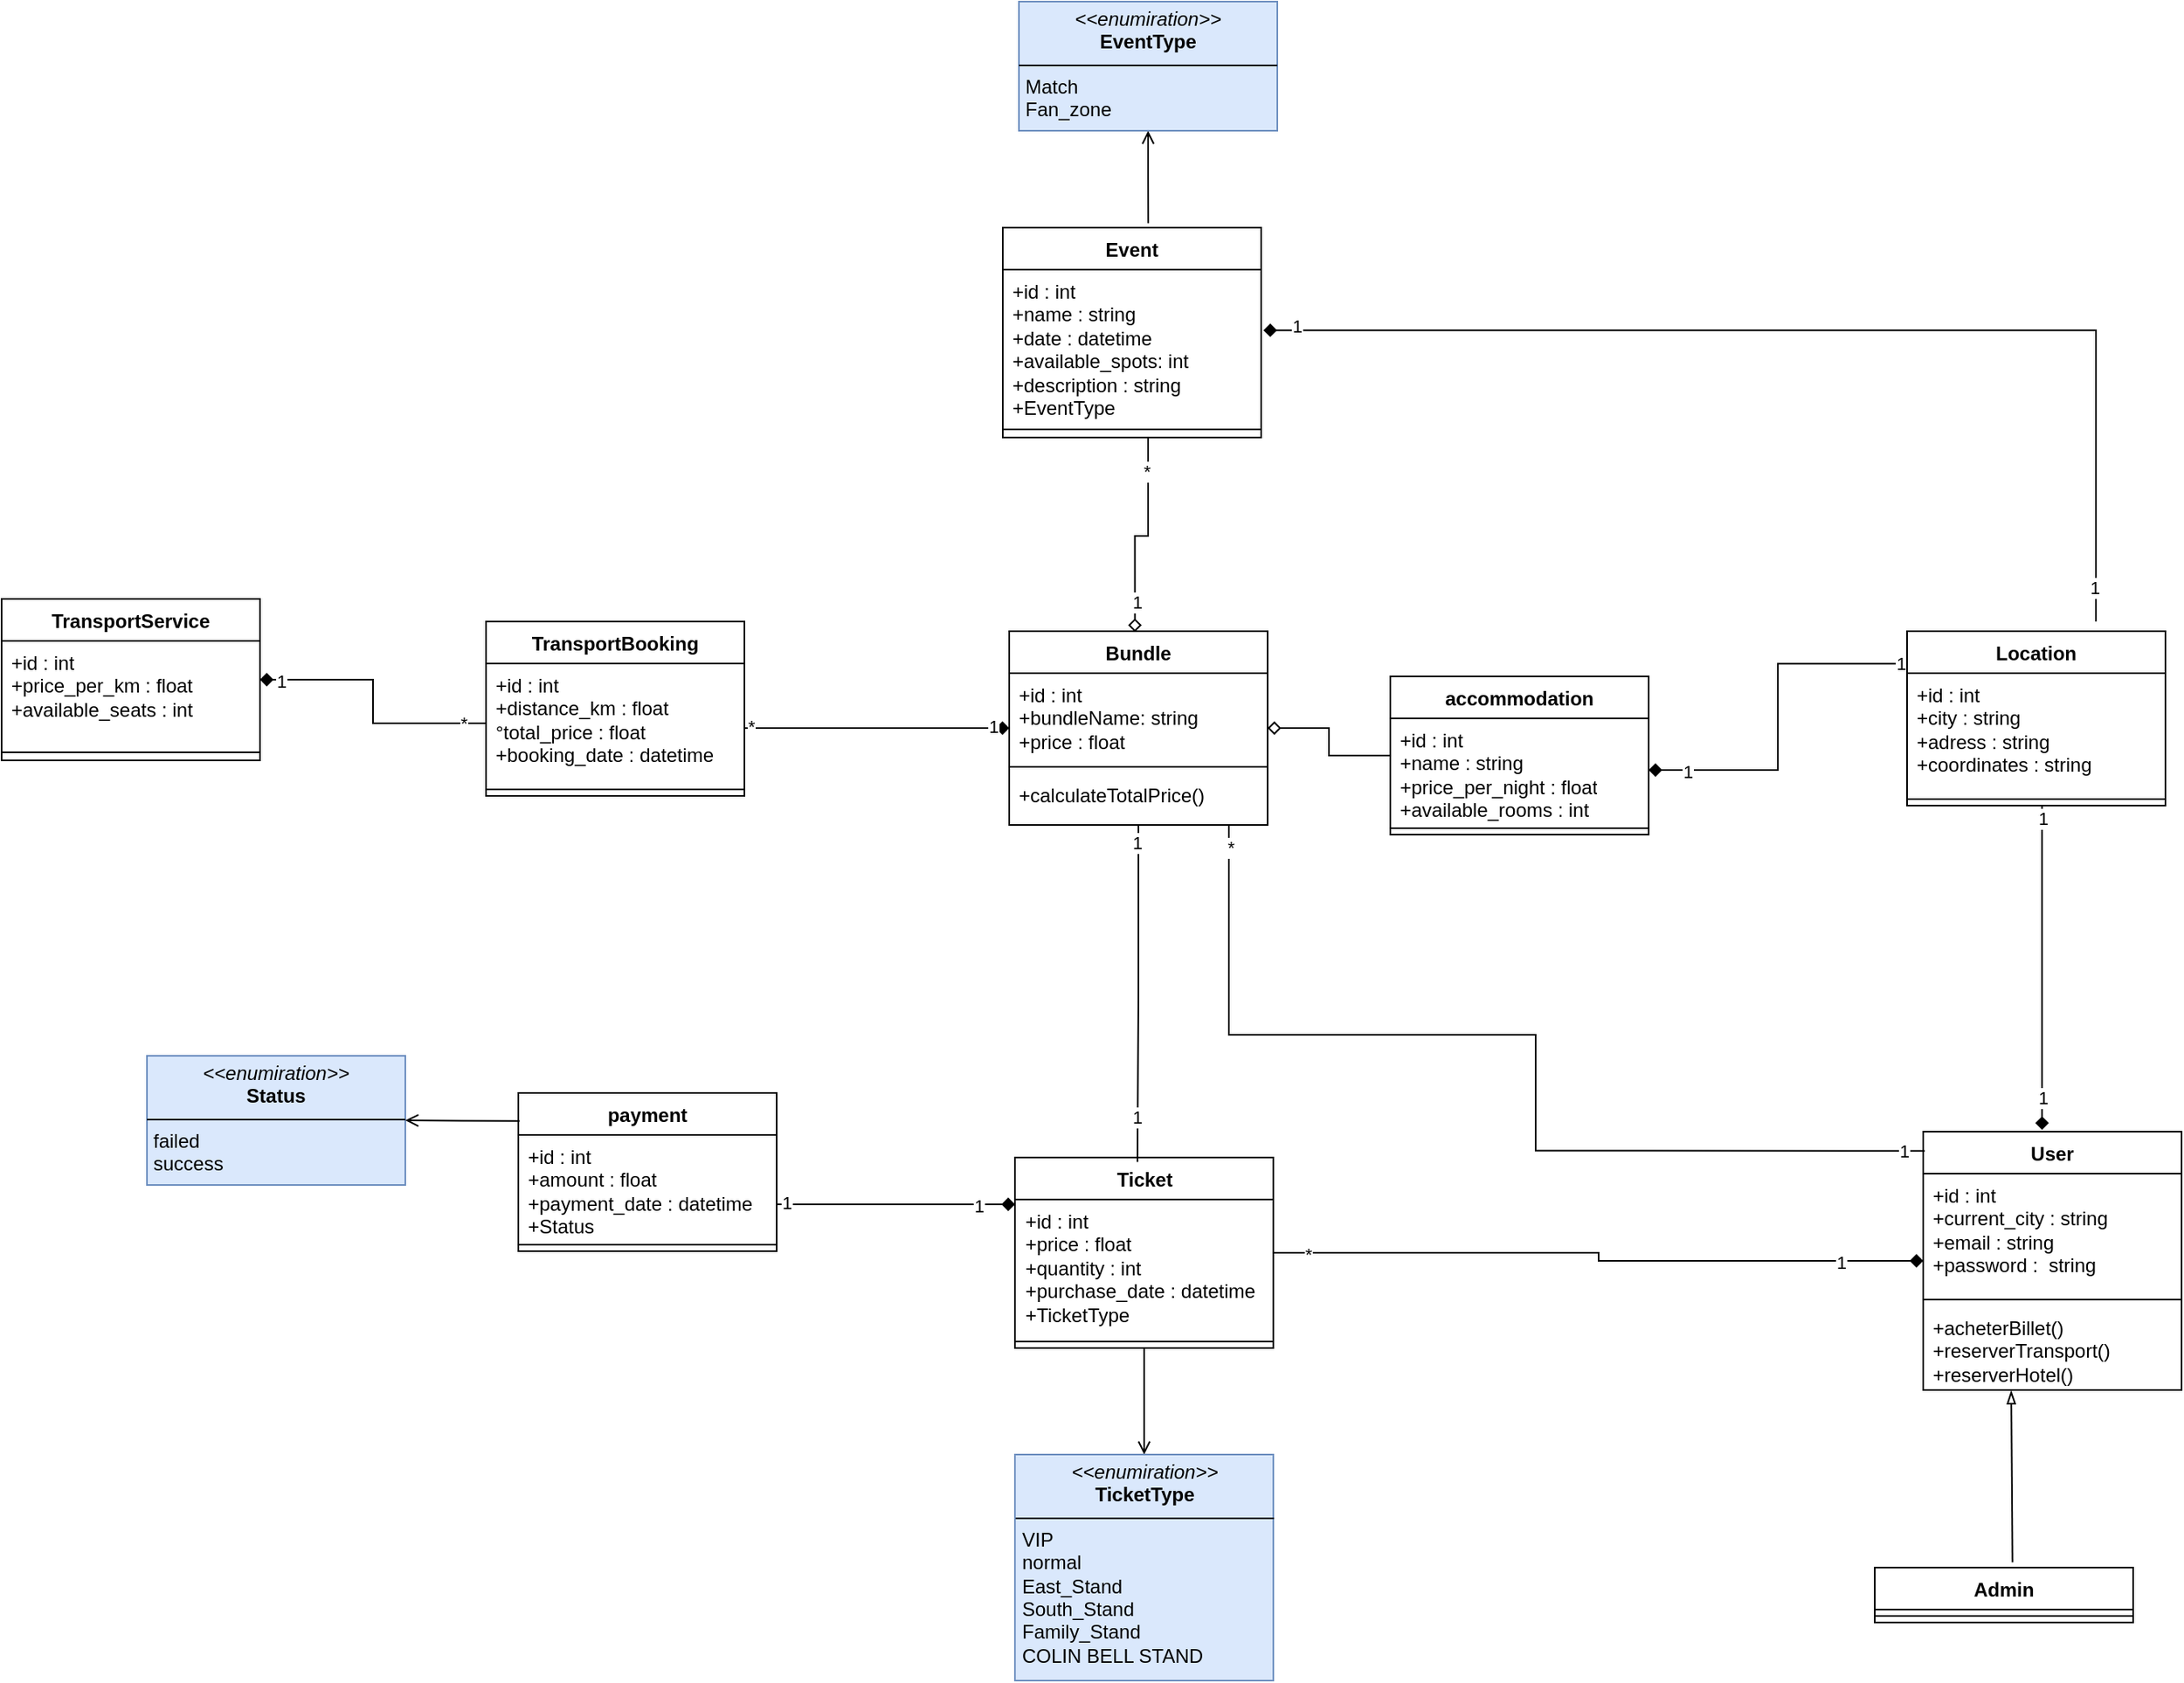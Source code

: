 <mxfile version="26.0.16">
  <diagram name="Page-1" id="rlkSsRbUUkbzEL-QRRmP">
    <mxGraphModel dx="4327" dy="3239" grid="1" gridSize="10" guides="1" tooltips="1" connect="1" arrows="1" fold="1" page="1" pageScale="1" pageWidth="827" pageHeight="1169" math="0" shadow="0">
      <root>
        <mxCell id="0" />
        <mxCell id="1" parent="0" />
        <mxCell id="9Kl-syhH3wKFjasn3Y0G-1" value="Admin" style="swimlane;fontStyle=1;align=center;verticalAlign=top;childLayout=stackLayout;horizontal=1;startSize=26;horizontalStack=0;resizeParent=1;resizeParentMax=0;resizeLast=0;collapsible=1;marginBottom=0;whiteSpace=wrap;html=1;" vertex="1" parent="1">
          <mxGeometry x="747" y="30" width="160" height="34" as="geometry" />
        </mxCell>
        <mxCell id="9Kl-syhH3wKFjasn3Y0G-3" value="" style="line;strokeWidth=1;fillColor=none;align=left;verticalAlign=middle;spacingTop=-1;spacingLeft=3;spacingRight=3;rotatable=0;labelPosition=right;points=[];portConstraint=eastwest;strokeColor=inherit;" vertex="1" parent="9Kl-syhH3wKFjasn3Y0G-1">
          <mxGeometry y="26" width="160" height="8" as="geometry" />
        </mxCell>
        <mxCell id="9Kl-syhH3wKFjasn3Y0G-9" value="User" style="swimlane;fontStyle=1;align=center;verticalAlign=top;childLayout=stackLayout;horizontal=1;startSize=26;horizontalStack=0;resizeParent=1;resizeParentMax=0;resizeLast=0;collapsible=1;marginBottom=0;whiteSpace=wrap;html=1;" vertex="1" parent="1">
          <mxGeometry x="777" y="-240" width="160" height="160" as="geometry" />
        </mxCell>
        <mxCell id="9Kl-syhH3wKFjasn3Y0G-10" value="+id : int&lt;br&gt;+current_city : string&lt;br&gt;+email : string&amp;nbsp;&lt;br&gt;+password :&amp;nbsp; string&amp;nbsp;" style="text;strokeColor=none;fillColor=none;align=left;verticalAlign=top;spacingLeft=4;spacingRight=4;overflow=hidden;rotatable=0;points=[[0,0.5],[1,0.5]];portConstraint=eastwest;whiteSpace=wrap;html=1;" vertex="1" parent="9Kl-syhH3wKFjasn3Y0G-9">
          <mxGeometry y="26" width="160" height="74" as="geometry" />
        </mxCell>
        <mxCell id="9Kl-syhH3wKFjasn3Y0G-11" value="" style="line;strokeWidth=1;fillColor=none;align=left;verticalAlign=middle;spacingTop=-1;spacingLeft=3;spacingRight=3;rotatable=0;labelPosition=right;points=[];portConstraint=eastwest;strokeColor=inherit;" vertex="1" parent="9Kl-syhH3wKFjasn3Y0G-9">
          <mxGeometry y="100" width="160" height="8" as="geometry" />
        </mxCell>
        <mxCell id="9Kl-syhH3wKFjasn3Y0G-12" value="+acheterBillet()&lt;br&gt;+reserverTransport()&lt;div&gt;+reserverHotel()&lt;/div&gt;" style="text;strokeColor=none;fillColor=none;align=left;verticalAlign=top;spacingLeft=4;spacingRight=4;overflow=hidden;rotatable=0;points=[[0,0.5],[1,0.5]];portConstraint=eastwest;whiteSpace=wrap;html=1;" vertex="1" parent="9Kl-syhH3wKFjasn3Y0G-9">
          <mxGeometry y="108" width="160" height="52" as="geometry" />
        </mxCell>
        <mxCell id="9Kl-syhH3wKFjasn3Y0G-41" style="edgeStyle=orthogonalEdgeStyle;rounded=0;orthogonalLoop=1;jettySize=auto;html=1;endArrow=diamond;endFill=1;" edge="1" parent="1" source="9Kl-syhH3wKFjasn3Y0G-13" target="9Kl-syhH3wKFjasn3Y0G-108">
          <mxGeometry relative="1" as="geometry">
            <Array as="points">
              <mxPoint x="77" y="-490" />
            </Array>
          </mxGeometry>
        </mxCell>
        <mxCell id="9Kl-syhH3wKFjasn3Y0G-102" value="*" style="edgeLabel;html=1;align=center;verticalAlign=middle;resizable=0;points=[];" vertex="1" connectable="0" parent="9Kl-syhH3wKFjasn3Y0G-41">
          <mxGeometry x="-0.953" y="1" relative="1" as="geometry">
            <mxPoint as="offset" />
          </mxGeometry>
        </mxCell>
        <mxCell id="9Kl-syhH3wKFjasn3Y0G-103" value="1" style="edgeLabel;html=1;align=center;verticalAlign=middle;resizable=0;points=[];" vertex="1" connectable="0" parent="9Kl-syhH3wKFjasn3Y0G-41">
          <mxGeometry x="0.878" y="1" relative="1" as="geometry">
            <mxPoint as="offset" />
          </mxGeometry>
        </mxCell>
        <mxCell id="9Kl-syhH3wKFjasn3Y0G-13" value="TransportBooking" style="swimlane;fontStyle=1;align=center;verticalAlign=top;childLayout=stackLayout;horizontal=1;startSize=26;horizontalStack=0;resizeParent=1;resizeParentMax=0;resizeLast=0;collapsible=1;marginBottom=0;whiteSpace=wrap;html=1;" vertex="1" parent="1">
          <mxGeometry x="-113" y="-556" width="160" height="108" as="geometry" />
        </mxCell>
        <mxCell id="9Kl-syhH3wKFjasn3Y0G-14" value="+id : int&lt;br&gt;+distance_km : float&lt;div&gt;°total_price : float&lt;/div&gt;&lt;div&gt;+booking_date : datetime&amp;nbsp;&lt;/div&gt;" style="text;strokeColor=none;fillColor=none;align=left;verticalAlign=top;spacingLeft=4;spacingRight=4;overflow=hidden;rotatable=0;points=[[0,0.5],[1,0.5]];portConstraint=eastwest;whiteSpace=wrap;html=1;" vertex="1" parent="9Kl-syhH3wKFjasn3Y0G-13">
          <mxGeometry y="26" width="160" height="74" as="geometry" />
        </mxCell>
        <mxCell id="9Kl-syhH3wKFjasn3Y0G-15" value="" style="line;strokeWidth=1;fillColor=none;align=left;verticalAlign=middle;spacingTop=-1;spacingLeft=3;spacingRight=3;rotatable=0;labelPosition=right;points=[];portConstraint=eastwest;strokeColor=inherit;" vertex="1" parent="9Kl-syhH3wKFjasn3Y0G-13">
          <mxGeometry y="100" width="160" height="8" as="geometry" />
        </mxCell>
        <mxCell id="9Kl-syhH3wKFjasn3Y0G-17" value="TransportService" style="swimlane;fontStyle=1;align=center;verticalAlign=top;childLayout=stackLayout;horizontal=1;startSize=26;horizontalStack=0;resizeParent=1;resizeParentMax=0;resizeLast=0;collapsible=1;marginBottom=0;whiteSpace=wrap;html=1;" vertex="1" parent="1">
          <mxGeometry x="-413" y="-570" width="160" height="100" as="geometry" />
        </mxCell>
        <mxCell id="9Kl-syhH3wKFjasn3Y0G-18" value="+id : int&lt;br&gt;+price_per_km : float&lt;div&gt;+available_seats : int&amp;nbsp;&lt;/div&gt;" style="text;strokeColor=none;fillColor=none;align=left;verticalAlign=top;spacingLeft=4;spacingRight=4;overflow=hidden;rotatable=0;points=[[0,0.5],[1,0.5]];portConstraint=eastwest;whiteSpace=wrap;html=1;" vertex="1" parent="9Kl-syhH3wKFjasn3Y0G-17">
          <mxGeometry y="26" width="160" height="64" as="geometry" />
        </mxCell>
        <mxCell id="9Kl-syhH3wKFjasn3Y0G-19" value="" style="line;strokeWidth=1;fillColor=none;align=left;verticalAlign=middle;spacingTop=-1;spacingLeft=3;spacingRight=3;rotatable=0;labelPosition=right;points=[];portConstraint=eastwest;strokeColor=inherit;" vertex="1" parent="9Kl-syhH3wKFjasn3Y0G-17">
          <mxGeometry y="90" width="160" height="10" as="geometry" />
        </mxCell>
        <mxCell id="9Kl-syhH3wKFjasn3Y0G-21" value="Event" style="swimlane;fontStyle=1;align=center;verticalAlign=top;childLayout=stackLayout;horizontal=1;startSize=26;horizontalStack=0;resizeParent=1;resizeParentMax=0;resizeLast=0;collapsible=1;marginBottom=0;whiteSpace=wrap;html=1;" vertex="1" parent="1">
          <mxGeometry x="207" y="-800" width="160" height="130" as="geometry" />
        </mxCell>
        <mxCell id="9Kl-syhH3wKFjasn3Y0G-22" value="+id : int&lt;br&gt;+name : string&lt;br&gt;+date : datetime&amp;nbsp;&lt;br&gt;+available_spots:&amp;nbsp;int&lt;br&gt;+description : string&amp;nbsp;&lt;div&gt;+EventType&lt;/div&gt;" style="text;strokeColor=none;fillColor=none;align=left;verticalAlign=top;spacingLeft=4;spacingRight=4;overflow=hidden;rotatable=0;points=[[0,0.5],[1,0.5]];portConstraint=eastwest;whiteSpace=wrap;html=1;" vertex="1" parent="9Kl-syhH3wKFjasn3Y0G-21">
          <mxGeometry y="26" width="160" height="94" as="geometry" />
        </mxCell>
        <mxCell id="9Kl-syhH3wKFjasn3Y0G-23" value="" style="line;strokeWidth=1;fillColor=none;align=left;verticalAlign=middle;spacingTop=-1;spacingLeft=3;spacingRight=3;rotatable=0;labelPosition=right;points=[];portConstraint=eastwest;strokeColor=inherit;" vertex="1" parent="9Kl-syhH3wKFjasn3Y0G-21">
          <mxGeometry y="120" width="160" height="10" as="geometry" />
        </mxCell>
        <mxCell id="9Kl-syhH3wKFjasn3Y0G-91" style="edgeStyle=orthogonalEdgeStyle;rounded=0;orthogonalLoop=1;jettySize=auto;html=1;exitX=0.5;exitY=1;exitDx=0;exitDy=0;entryX=0.5;entryY=0;entryDx=0;entryDy=0;endArrow=open;endFill=0;" edge="1" parent="1" source="9Kl-syhH3wKFjasn3Y0G-25" target="9Kl-syhH3wKFjasn3Y0G-90">
          <mxGeometry relative="1" as="geometry" />
        </mxCell>
        <mxCell id="9Kl-syhH3wKFjasn3Y0G-25" value="Ticket" style="swimlane;fontStyle=1;align=center;verticalAlign=top;childLayout=stackLayout;horizontal=1;startSize=26;horizontalStack=0;resizeParent=1;resizeParentMax=0;resizeLast=0;collapsible=1;marginBottom=0;whiteSpace=wrap;html=1;" vertex="1" parent="1">
          <mxGeometry x="214.56" y="-224" width="160" height="118" as="geometry" />
        </mxCell>
        <mxCell id="9Kl-syhH3wKFjasn3Y0G-26" value="+id : int&lt;br&gt;+price : float&lt;div&gt;+quantity : int&lt;/div&gt;&lt;div&gt;+purchase_date : datetime&amp;nbsp;&lt;/div&gt;&lt;div&gt;+TicketType&lt;/div&gt;" style="text;strokeColor=none;fillColor=none;align=left;verticalAlign=top;spacingLeft=4;spacingRight=4;overflow=hidden;rotatable=0;points=[[0,0.5],[1,0.5]];portConstraint=eastwest;whiteSpace=wrap;html=1;" vertex="1" parent="9Kl-syhH3wKFjasn3Y0G-25">
          <mxGeometry y="26" width="160" height="84" as="geometry" />
        </mxCell>
        <mxCell id="9Kl-syhH3wKFjasn3Y0G-27" value="" style="line;strokeWidth=1;fillColor=none;align=left;verticalAlign=middle;spacingTop=-1;spacingLeft=3;spacingRight=3;rotatable=0;labelPosition=right;points=[];portConstraint=eastwest;strokeColor=inherit;" vertex="1" parent="9Kl-syhH3wKFjasn3Y0G-25">
          <mxGeometry y="110" width="160" height="8" as="geometry" />
        </mxCell>
        <mxCell id="9Kl-syhH3wKFjasn3Y0G-53" style="edgeStyle=orthogonalEdgeStyle;rounded=0;orthogonalLoop=1;jettySize=auto;html=1;endArrow=diamond;endFill=1;elbow=vertical;exitX=-0.015;exitY=0.186;exitDx=0;exitDy=0;exitPerimeter=0;" edge="1" parent="1" source="9Kl-syhH3wKFjasn3Y0G-29" target="9Kl-syhH3wKFjasn3Y0G-37">
          <mxGeometry relative="1" as="geometry">
            <mxPoint x="492.36" y="-362" as="sourcePoint" />
            <mxPoint x="117" y="-234" as="targetPoint" />
          </mxGeometry>
        </mxCell>
        <mxCell id="9Kl-syhH3wKFjasn3Y0G-101" value="1" style="edgeLabel;html=1;align=center;verticalAlign=middle;resizable=0;points=[];" vertex="1" connectable="0" parent="9Kl-syhH3wKFjasn3Y0G-53">
          <mxGeometry x="-0.98" relative="1" as="geometry">
            <mxPoint as="offset" />
          </mxGeometry>
        </mxCell>
        <mxCell id="9Kl-syhH3wKFjasn3Y0G-134" value="1" style="edgeLabel;html=1;align=center;verticalAlign=middle;resizable=0;points=[];" vertex="1" connectable="0" parent="9Kl-syhH3wKFjasn3Y0G-53">
          <mxGeometry x="0.787" y="1" relative="1" as="geometry">
            <mxPoint as="offset" />
          </mxGeometry>
        </mxCell>
        <mxCell id="9Kl-syhH3wKFjasn3Y0G-29" value="Location" style="swimlane;fontStyle=1;align=center;verticalAlign=top;childLayout=stackLayout;horizontal=1;startSize=26;horizontalStack=0;resizeParent=1;resizeParentMax=0;resizeLast=0;collapsible=1;marginBottom=0;whiteSpace=wrap;html=1;" vertex="1" parent="1">
          <mxGeometry x="767" y="-550" width="160" height="108" as="geometry" />
        </mxCell>
        <mxCell id="9Kl-syhH3wKFjasn3Y0G-30" value="+id : int&lt;br&gt;&lt;div&gt;+city : string&lt;/div&gt;&lt;div&gt;+adress : string&lt;/div&gt;&lt;div&gt;+coordinates : string&amp;nbsp;&lt;/div&gt;" style="text;strokeColor=none;fillColor=none;align=left;verticalAlign=top;spacingLeft=4;spacingRight=4;overflow=hidden;rotatable=0;points=[[0,0.5],[1,0.5]];portConstraint=eastwest;whiteSpace=wrap;html=1;" vertex="1" parent="9Kl-syhH3wKFjasn3Y0G-29">
          <mxGeometry y="26" width="160" height="74" as="geometry" />
        </mxCell>
        <mxCell id="9Kl-syhH3wKFjasn3Y0G-31" value="" style="line;strokeWidth=1;fillColor=none;align=left;verticalAlign=middle;spacingTop=-1;spacingLeft=3;spacingRight=3;rotatable=0;labelPosition=right;points=[];portConstraint=eastwest;strokeColor=inherit;" vertex="1" parent="9Kl-syhH3wKFjasn3Y0G-29">
          <mxGeometry y="100" width="160" height="8" as="geometry" />
        </mxCell>
        <mxCell id="9Kl-syhH3wKFjasn3Y0G-32" value="payment" style="swimlane;fontStyle=1;align=center;verticalAlign=top;childLayout=stackLayout;horizontal=1;startSize=26;horizontalStack=0;resizeParent=1;resizeParentMax=0;resizeLast=0;collapsible=1;marginBottom=0;whiteSpace=wrap;html=1;" vertex="1" parent="1">
          <mxGeometry x="-93.0" y="-264" width="160" height="98" as="geometry" />
        </mxCell>
        <mxCell id="9Kl-syhH3wKFjasn3Y0G-33" value="+id : int&lt;br&gt;+amount : float&lt;div&gt;+payment_date : datetime&lt;/div&gt;&lt;div&gt;+Status&amp;nbsp;&lt;/div&gt;" style="text;strokeColor=none;fillColor=none;align=left;verticalAlign=top;spacingLeft=4;spacingRight=4;overflow=hidden;rotatable=0;points=[[0,0.5],[1,0.5]];portConstraint=eastwest;whiteSpace=wrap;html=1;" vertex="1" parent="9Kl-syhH3wKFjasn3Y0G-32">
          <mxGeometry y="26" width="160" height="64" as="geometry" />
        </mxCell>
        <mxCell id="9Kl-syhH3wKFjasn3Y0G-34" value="" style="line;strokeWidth=1;fillColor=none;align=left;verticalAlign=middle;spacingTop=-1;spacingLeft=3;spacingRight=3;rotatable=0;labelPosition=right;points=[];portConstraint=eastwest;strokeColor=inherit;" vertex="1" parent="9Kl-syhH3wKFjasn3Y0G-32">
          <mxGeometry y="90" width="160" height="8" as="geometry" />
        </mxCell>
        <mxCell id="9Kl-syhH3wKFjasn3Y0G-112" style="edgeStyle=orthogonalEdgeStyle;rounded=0;orthogonalLoop=1;jettySize=auto;html=1;endArrow=diamond;endFill=0;" edge="1" parent="1" source="9Kl-syhH3wKFjasn3Y0G-36" target="9Kl-syhH3wKFjasn3Y0G-108">
          <mxGeometry relative="1" as="geometry" />
        </mxCell>
        <mxCell id="9Kl-syhH3wKFjasn3Y0G-36" value="accommodation" style="swimlane;fontStyle=1;align=center;verticalAlign=top;childLayout=stackLayout;horizontal=1;startSize=26;horizontalStack=0;resizeParent=1;resizeParentMax=0;resizeLast=0;collapsible=1;marginBottom=0;whiteSpace=wrap;html=1;" vertex="1" parent="1">
          <mxGeometry x="447" y="-522" width="160" height="98" as="geometry" />
        </mxCell>
        <mxCell id="9Kl-syhH3wKFjasn3Y0G-37" value="+id : int&lt;br&gt;+name : string&lt;div&gt;+price_per_night : float&lt;/div&gt;&lt;div&gt;+available_rooms : int&lt;/div&gt;" style="text;strokeColor=none;fillColor=none;align=left;verticalAlign=top;spacingLeft=4;spacingRight=4;overflow=hidden;rotatable=0;points=[[0,0.5],[1,0.5]];portConstraint=eastwest;whiteSpace=wrap;html=1;" vertex="1" parent="9Kl-syhH3wKFjasn3Y0G-36">
          <mxGeometry y="26" width="160" height="64" as="geometry" />
        </mxCell>
        <mxCell id="9Kl-syhH3wKFjasn3Y0G-38" value="" style="line;strokeWidth=1;fillColor=none;align=left;verticalAlign=middle;spacingTop=-1;spacingLeft=3;spacingRight=3;rotatable=0;labelPosition=right;points=[];portConstraint=eastwest;strokeColor=inherit;" vertex="1" parent="9Kl-syhH3wKFjasn3Y0G-36">
          <mxGeometry y="90" width="160" height="8" as="geometry" />
        </mxCell>
        <mxCell id="9Kl-syhH3wKFjasn3Y0G-40" style="edgeStyle=elbowEdgeStyle;rounded=0;orthogonalLoop=1;jettySize=auto;html=1;entryX=0.338;entryY=1.008;entryDx=0;entryDy=0;endArrow=blockThin;endFill=0;exitX=0.533;exitY=-0.097;exitDx=0;exitDy=0;exitPerimeter=0;entryPerimeter=0;" edge="1" parent="1" source="9Kl-syhH3wKFjasn3Y0G-1" target="9Kl-syhH3wKFjasn3Y0G-12">
          <mxGeometry relative="1" as="geometry">
            <mxPoint x="517" y="-170.0" as="sourcePoint" />
            <mxPoint x="587" y="-170.0" as="targetPoint" />
          </mxGeometry>
        </mxCell>
        <mxCell id="9Kl-syhH3wKFjasn3Y0G-45" style="edgeStyle=orthogonalEdgeStyle;rounded=0;orthogonalLoop=1;jettySize=auto;html=1;endArrow=diamond;endFill=1;" edge="1" parent="1" source="9Kl-syhH3wKFjasn3Y0G-14" target="9Kl-syhH3wKFjasn3Y0G-17">
          <mxGeometry relative="1" as="geometry" />
        </mxCell>
        <mxCell id="9Kl-syhH3wKFjasn3Y0G-104" value="1" style="edgeLabel;html=1;align=center;verticalAlign=middle;resizable=0;points=[];" vertex="1" connectable="0" parent="9Kl-syhH3wKFjasn3Y0G-45">
          <mxGeometry x="0.845" y="1" relative="1" as="geometry">
            <mxPoint as="offset" />
          </mxGeometry>
        </mxCell>
        <mxCell id="9Kl-syhH3wKFjasn3Y0G-105" value="*" style="edgeLabel;html=1;align=center;verticalAlign=middle;resizable=0;points=[];" vertex="1" connectable="0" parent="9Kl-syhH3wKFjasn3Y0G-45">
          <mxGeometry x="-0.83" relative="1" as="geometry">
            <mxPoint as="offset" />
          </mxGeometry>
        </mxCell>
        <mxCell id="9Kl-syhH3wKFjasn3Y0G-49" style="edgeStyle=elbowEdgeStyle;rounded=0;orthogonalLoop=1;jettySize=auto;html=1;endArrow=diamond;endFill=1;elbow=vertical;" edge="1" parent="1" source="9Kl-syhH3wKFjasn3Y0G-32" target="9Kl-syhH3wKFjasn3Y0G-25">
          <mxGeometry relative="1" as="geometry">
            <mxPoint x="464.56" y="63.25" as="sourcePoint" />
            <mxPoint x="24.88" y="-90.002" as="targetPoint" />
          </mxGeometry>
        </mxCell>
        <mxCell id="9Kl-syhH3wKFjasn3Y0G-107" value="1" style="edgeLabel;html=1;align=center;verticalAlign=middle;resizable=0;points=[];" vertex="1" connectable="0" parent="9Kl-syhH3wKFjasn3Y0G-49">
          <mxGeometry x="-0.922" y="1" relative="1" as="geometry">
            <mxPoint as="offset" />
          </mxGeometry>
        </mxCell>
        <mxCell id="9Kl-syhH3wKFjasn3Y0G-122" value="1" style="edgeLabel;html=1;align=center;verticalAlign=middle;resizable=0;points=[];" vertex="1" connectable="0" parent="9Kl-syhH3wKFjasn3Y0G-49">
          <mxGeometry x="0.693" y="-1" relative="1" as="geometry">
            <mxPoint as="offset" />
          </mxGeometry>
        </mxCell>
        <mxCell id="9Kl-syhH3wKFjasn3Y0G-61" style="edgeStyle=elbowEdgeStyle;rounded=0;orthogonalLoop=1;jettySize=auto;html=1;endArrow=none;startFill=1;startArrow=diamond;" edge="1" parent="1" source="9Kl-syhH3wKFjasn3Y0G-9" target="9Kl-syhH3wKFjasn3Y0G-25">
          <mxGeometry relative="1" as="geometry" />
        </mxCell>
        <mxCell id="9Kl-syhH3wKFjasn3Y0G-92" value="*" style="edgeLabel;html=1;align=center;verticalAlign=middle;resizable=0;points=[];" vertex="1" connectable="0" parent="9Kl-syhH3wKFjasn3Y0G-61">
          <mxGeometry x="0.895" y="1" relative="1" as="geometry">
            <mxPoint as="offset" />
          </mxGeometry>
        </mxCell>
        <mxCell id="9Kl-syhH3wKFjasn3Y0G-93" value="1" style="edgeLabel;html=1;align=center;verticalAlign=middle;resizable=0;points=[];" vertex="1" connectable="0" parent="9Kl-syhH3wKFjasn3Y0G-61">
          <mxGeometry x="-0.747" y="1" relative="1" as="geometry">
            <mxPoint as="offset" />
          </mxGeometry>
        </mxCell>
        <mxCell id="9Kl-syhH3wKFjasn3Y0G-86" style="edgeStyle=elbowEdgeStyle;rounded=0;orthogonalLoop=1;jettySize=auto;html=1;entryX=0.563;entryY=-0.021;entryDx=0;entryDy=0;endArrow=none;startFill=0;endFill=0;startArrow=open;entryPerimeter=0;elbow=vertical;" edge="1" parent="1" source="9Kl-syhH3wKFjasn3Y0G-85" target="9Kl-syhH3wKFjasn3Y0G-21">
          <mxGeometry relative="1" as="geometry" />
        </mxCell>
        <mxCell id="9Kl-syhH3wKFjasn3Y0G-85" value="&lt;p style=&quot;margin:0px;margin-top:4px;text-align:center;&quot;&gt;&lt;i&gt;&amp;lt;&amp;lt;enumiration&amp;gt;&amp;gt;&lt;/i&gt;&lt;br&gt;&lt;b&gt;EventType&lt;/b&gt;&lt;/p&gt;&lt;hr size=&quot;1&quot; style=&quot;border-style:solid;&quot;&gt;&lt;p style=&quot;margin:0px;margin-left:4px;&quot;&gt;Match&lt;/p&gt;&lt;p style=&quot;margin:0px;margin-left:4px;&quot;&gt;Fan_zone&lt;/p&gt;&lt;p style=&quot;margin:0px;margin-left:4px;&quot;&gt;&lt;br&gt;&lt;/p&gt;" style="verticalAlign=top;align=left;overflow=fill;html=1;whiteSpace=wrap;fillColor=#dae8fc;strokeColor=#6c8ebf;" vertex="1" parent="1">
          <mxGeometry x="217" y="-940" width="160" height="80" as="geometry" />
        </mxCell>
        <mxCell id="9Kl-syhH3wKFjasn3Y0G-88" value="&lt;p style=&quot;margin:0px;margin-top:4px;text-align:center;&quot;&gt;&lt;i&gt;&amp;lt;&amp;lt;enumiration&amp;gt;&amp;gt;&lt;/i&gt;&lt;br&gt;&lt;b&gt;Status&lt;/b&gt;&lt;/p&gt;&lt;hr size=&quot;1&quot; style=&quot;border-style:solid;&quot;&gt;&lt;p style=&quot;margin:0px;margin-left:4px;&quot;&gt;failed&lt;/p&gt;&lt;p style=&quot;margin:0px;margin-left:4px;&quot;&gt;success&lt;/p&gt;&lt;p style=&quot;margin:0px;margin-left:4px;&quot;&gt;&lt;br&gt;&lt;/p&gt;" style="verticalAlign=top;align=left;overflow=fill;html=1;whiteSpace=wrap;fillColor=#dae8fc;strokeColor=#6c8ebf;" vertex="1" parent="1">
          <mxGeometry x="-323.0" y="-287" width="160" height="80" as="geometry" />
        </mxCell>
        <mxCell id="9Kl-syhH3wKFjasn3Y0G-89" style="edgeStyle=orthogonalEdgeStyle;rounded=0;orthogonalLoop=1;jettySize=auto;html=1;endArrow=open;endFill=0;exitX=0.005;exitY=0.177;exitDx=0;exitDy=0;exitPerimeter=0;" edge="1" parent="1" source="9Kl-syhH3wKFjasn3Y0G-32" target="9Kl-syhH3wKFjasn3Y0G-88">
          <mxGeometry relative="1" as="geometry" />
        </mxCell>
        <mxCell id="9Kl-syhH3wKFjasn3Y0G-90" value="&lt;p style=&quot;margin:0px;margin-top:4px;text-align:center;&quot;&gt;&lt;i&gt;&amp;lt;&amp;lt;enumiration&amp;gt;&amp;gt;&lt;/i&gt;&lt;br&gt;&lt;b&gt;TicketType&lt;/b&gt;&lt;/p&gt;&lt;hr size=&quot;1&quot; style=&quot;border-style:solid;&quot;&gt;&lt;p style=&quot;margin:0px;margin-left:4px;&quot;&gt;VIP&lt;br&gt;normal&lt;br&gt;East_Stand&lt;br&gt;South_Stand&lt;br&gt;Family_Stand&lt;br&gt;COLIN BELL STAND&lt;/p&gt;&lt;p style=&quot;margin:0px;margin-left:4px;&quot;&gt;&lt;br&gt;&lt;/p&gt;" style="verticalAlign=top;align=left;overflow=fill;html=1;whiteSpace=wrap;fillColor=#dae8fc;strokeColor=#6c8ebf;" vertex="1" parent="1">
          <mxGeometry x="214.56" y="-40" width="160" height="140" as="geometry" />
        </mxCell>
        <mxCell id="9Kl-syhH3wKFjasn3Y0G-108" value="Bundle" style="swimlane;fontStyle=1;align=center;verticalAlign=top;childLayout=stackLayout;horizontal=1;startSize=26;horizontalStack=0;resizeParent=1;resizeParentMax=0;resizeLast=0;collapsible=1;marginBottom=0;whiteSpace=wrap;html=1;" vertex="1" parent="1">
          <mxGeometry x="211" y="-550" width="160" height="120" as="geometry" />
        </mxCell>
        <mxCell id="9Kl-syhH3wKFjasn3Y0G-109" value="+id : int&lt;br&gt;+bundleName: string&lt;div&gt;+price : float&lt;/div&gt;" style="text;strokeColor=none;fillColor=none;align=left;verticalAlign=top;spacingLeft=4;spacingRight=4;overflow=hidden;rotatable=0;points=[[0,0.5],[1,0.5]];portConstraint=eastwest;whiteSpace=wrap;html=1;" vertex="1" parent="9Kl-syhH3wKFjasn3Y0G-108">
          <mxGeometry y="26" width="160" height="54" as="geometry" />
        </mxCell>
        <mxCell id="9Kl-syhH3wKFjasn3Y0G-110" value="" style="line;strokeWidth=1;fillColor=none;align=left;verticalAlign=middle;spacingTop=-1;spacingLeft=3;spacingRight=3;rotatable=0;labelPosition=right;points=[];portConstraint=eastwest;strokeColor=inherit;" vertex="1" parent="9Kl-syhH3wKFjasn3Y0G-108">
          <mxGeometry y="80" width="160" height="8" as="geometry" />
        </mxCell>
        <mxCell id="9Kl-syhH3wKFjasn3Y0G-111" value="+calculateTotalPrice()" style="text;strokeColor=none;fillColor=none;align=left;verticalAlign=top;spacingLeft=4;spacingRight=4;overflow=hidden;rotatable=0;points=[[0,0.5],[1,0.5]];portConstraint=eastwest;whiteSpace=wrap;html=1;" vertex="1" parent="9Kl-syhH3wKFjasn3Y0G-108">
          <mxGeometry y="88" width="160" height="32" as="geometry" />
        </mxCell>
        <mxCell id="9Kl-syhH3wKFjasn3Y0G-113" style="edgeStyle=orthogonalEdgeStyle;rounded=0;orthogonalLoop=1;jettySize=auto;html=1;entryX=0.448;entryY=0.004;entryDx=0;entryDy=0;entryPerimeter=0;endArrow=diamond;endFill=0;" edge="1" parent="1">
          <mxGeometry relative="1" as="geometry">
            <mxPoint x="297" y="-670" as="sourcePoint" />
            <mxPoint x="288.83" y="-549.52" as="targetPoint" />
            <Array as="points">
              <mxPoint x="297" y="-669" />
              <mxPoint x="297" y="-609" />
              <mxPoint x="289" y="-609" />
            </Array>
          </mxGeometry>
        </mxCell>
        <mxCell id="9Kl-syhH3wKFjasn3Y0G-137" value="1" style="edgeLabel;html=1;align=center;verticalAlign=middle;resizable=0;points=[];" vertex="1" connectable="0" parent="9Kl-syhH3wKFjasn3Y0G-113">
          <mxGeometry x="0.705" y="1" relative="1" as="geometry">
            <mxPoint as="offset" />
          </mxGeometry>
        </mxCell>
        <mxCell id="9Kl-syhH3wKFjasn3Y0G-138" value="*" style="edgeLabel;html=1;align=center;verticalAlign=middle;resizable=0;points=[];" vertex="1" connectable="0" parent="9Kl-syhH3wKFjasn3Y0G-113">
          <mxGeometry x="-0.674" y="-1" relative="1" as="geometry">
            <mxPoint as="offset" />
          </mxGeometry>
        </mxCell>
        <mxCell id="9Kl-syhH3wKFjasn3Y0G-117" style="edgeStyle=orthogonalEdgeStyle;rounded=0;orthogonalLoop=1;jettySize=auto;html=1;entryX=0.46;entryY=-0.007;entryDx=0;entryDy=0;entryPerimeter=0;endArrow=diamond;endFill=1;elbow=vertical;" edge="1" parent="1" source="9Kl-syhH3wKFjasn3Y0G-29" target="9Kl-syhH3wKFjasn3Y0G-9">
          <mxGeometry relative="1" as="geometry">
            <Array as="points">
              <mxPoint x="851" y="-288" />
            </Array>
          </mxGeometry>
        </mxCell>
        <mxCell id="9Kl-syhH3wKFjasn3Y0G-118" value="1" style="edgeLabel;html=1;align=center;verticalAlign=middle;resizable=0;points=[];" vertex="1" connectable="0" parent="9Kl-syhH3wKFjasn3Y0G-117">
          <mxGeometry x="-0.919" relative="1" as="geometry">
            <mxPoint as="offset" />
          </mxGeometry>
        </mxCell>
        <mxCell id="9Kl-syhH3wKFjasn3Y0G-120" value="1" style="edgeLabel;html=1;align=center;verticalAlign=middle;resizable=0;points=[];" vertex="1" connectable="0" parent="9Kl-syhH3wKFjasn3Y0G-117">
          <mxGeometry x="0.795" relative="1" as="geometry">
            <mxPoint as="offset" />
          </mxGeometry>
        </mxCell>
        <mxCell id="9Kl-syhH3wKFjasn3Y0G-121" style="edgeStyle=orthogonalEdgeStyle;rounded=0;orthogonalLoop=1;jettySize=auto;html=1;entryX=0.731;entryY=-0.056;entryDx=0;entryDy=0;exitX=1.009;exitY=0.4;exitDx=0;exitDy=0;exitPerimeter=0;endArrow=none;endFill=1;elbow=vertical;entryPerimeter=0;startFill=1;startArrow=diamond;" edge="1" parent="1" source="9Kl-syhH3wKFjasn3Y0G-22" target="9Kl-syhH3wKFjasn3Y0G-29">
          <mxGeometry relative="1" as="geometry">
            <mxPoint x="387" y="-748.566" as="sourcePoint" />
            <mxPoint x="894.44" y="-570" as="targetPoint" />
          </mxGeometry>
        </mxCell>
        <mxCell id="9Kl-syhH3wKFjasn3Y0G-135" value="1" style="edgeLabel;html=1;align=center;verticalAlign=middle;resizable=0;points=[];" vertex="1" connectable="0" parent="9Kl-syhH3wKFjasn3Y0G-121">
          <mxGeometry x="-0.943" y="3" relative="1" as="geometry">
            <mxPoint as="offset" />
          </mxGeometry>
        </mxCell>
        <mxCell id="9Kl-syhH3wKFjasn3Y0G-136" value="1" style="edgeLabel;html=1;align=center;verticalAlign=middle;resizable=0;points=[];" vertex="1" connectable="0" parent="9Kl-syhH3wKFjasn3Y0G-121">
          <mxGeometry x="0.94" y="-1" relative="1" as="geometry">
            <mxPoint as="offset" />
          </mxGeometry>
        </mxCell>
        <mxCell id="9Kl-syhH3wKFjasn3Y0G-126" style="edgeStyle=orthogonalEdgeStyle;rounded=0;orthogonalLoop=1;jettySize=auto;html=1;entryX=0.474;entryY=0.023;entryDx=0;entryDy=0;entryPerimeter=0;endArrow=none;startFill=0;" edge="1" parent="1" source="9Kl-syhH3wKFjasn3Y0G-108" target="9Kl-syhH3wKFjasn3Y0G-25">
          <mxGeometry relative="1" as="geometry" />
        </mxCell>
        <mxCell id="9Kl-syhH3wKFjasn3Y0G-127" value="1" style="edgeLabel;html=1;align=center;verticalAlign=middle;resizable=0;points=[];" vertex="1" connectable="0" parent="9Kl-syhH3wKFjasn3Y0G-126">
          <mxGeometry x="-0.897" y="-1" relative="1" as="geometry">
            <mxPoint as="offset" />
          </mxGeometry>
        </mxCell>
        <mxCell id="9Kl-syhH3wKFjasn3Y0G-128" value="1" style="edgeLabel;html=1;align=center;verticalAlign=middle;resizable=0;points=[];" vertex="1" connectable="0" parent="9Kl-syhH3wKFjasn3Y0G-126">
          <mxGeometry x="0.73" y="-1" relative="1" as="geometry">
            <mxPoint as="offset" />
          </mxGeometry>
        </mxCell>
        <mxCell id="9Kl-syhH3wKFjasn3Y0G-131" style="edgeStyle=orthogonalEdgeStyle;rounded=0;orthogonalLoop=1;jettySize=auto;html=1;entryX=0.006;entryY=0.074;entryDx=0;entryDy=0;entryPerimeter=0;endArrow=none;startFill=0;" edge="1" parent="1" source="9Kl-syhH3wKFjasn3Y0G-108" target="9Kl-syhH3wKFjasn3Y0G-9">
          <mxGeometry relative="1" as="geometry">
            <Array as="points">
              <mxPoint x="347" y="-300" />
              <mxPoint x="537" y="-300" />
              <mxPoint x="537" y="-228" />
            </Array>
          </mxGeometry>
        </mxCell>
        <mxCell id="9Kl-syhH3wKFjasn3Y0G-132" value="1" style="edgeLabel;html=1;align=center;verticalAlign=middle;resizable=0;points=[];" vertex="1" connectable="0" parent="9Kl-syhH3wKFjasn3Y0G-131">
          <mxGeometry x="0.958" relative="1" as="geometry">
            <mxPoint as="offset" />
          </mxGeometry>
        </mxCell>
        <mxCell id="9Kl-syhH3wKFjasn3Y0G-133" value="*" style="edgeLabel;html=1;align=center;verticalAlign=middle;resizable=0;points=[];" vertex="1" connectable="0" parent="9Kl-syhH3wKFjasn3Y0G-131">
          <mxGeometry x="-0.957" y="1" relative="1" as="geometry">
            <mxPoint as="offset" />
          </mxGeometry>
        </mxCell>
      </root>
    </mxGraphModel>
  </diagram>
</mxfile>
